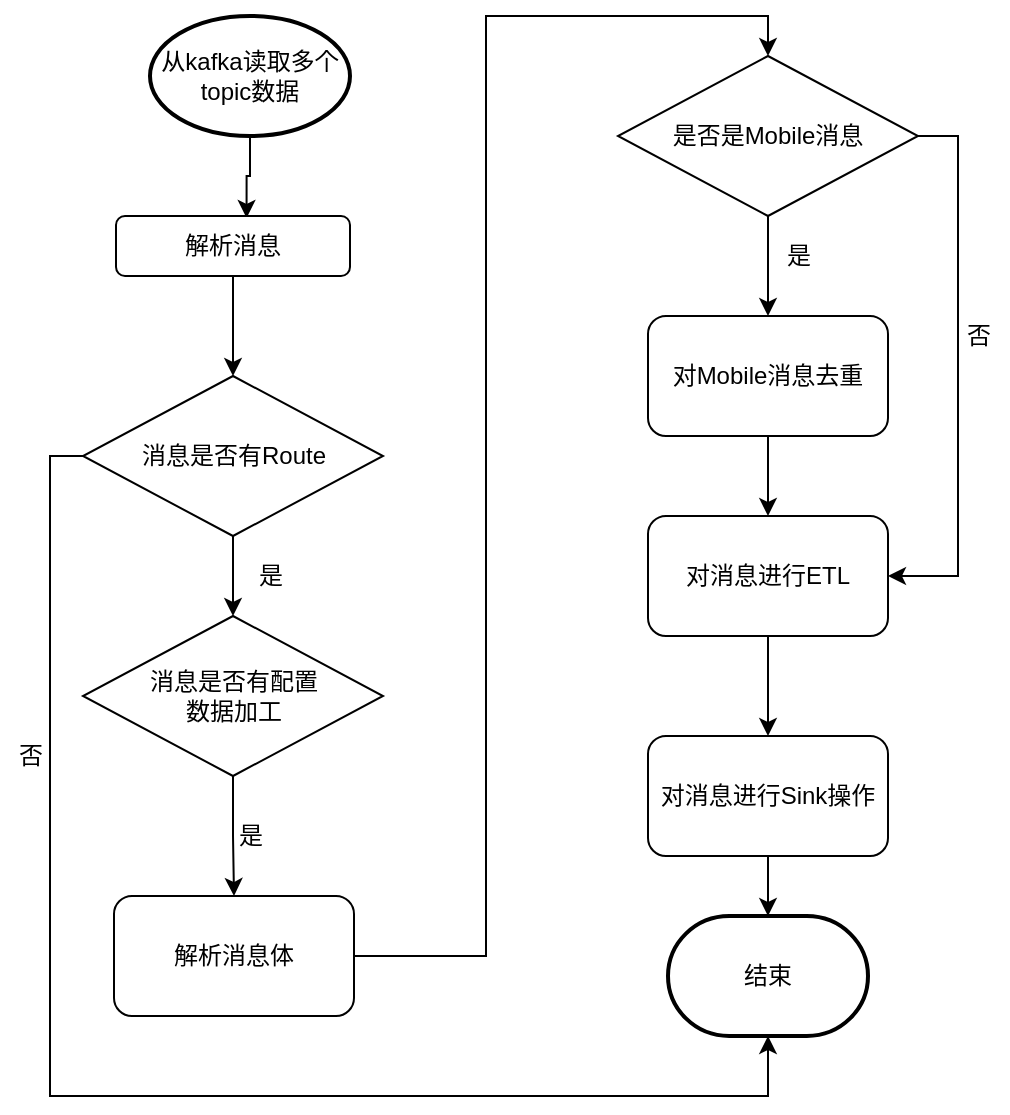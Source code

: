<mxfile version="14.2.4" type="github">
  <diagram id="C5RBs43oDa-KdzZeNtuy" name="Page-1">
    <mxGraphModel dx="1382" dy="1930" grid="1" gridSize="10" guides="1" tooltips="1" connect="1" arrows="1" fold="1" page="1" pageScale="1" pageWidth="827" pageHeight="1169" math="0" shadow="0">
      <root>
        <mxCell id="WIyWlLk6GJQsqaUBKTNV-0" />
        <mxCell id="WIyWlLk6GJQsqaUBKTNV-1" parent="WIyWlLk6GJQsqaUBKTNV-0" />
        <mxCell id="Qq_b6VsjAT3XlpnqzKfD-4" style="edgeStyle=orthogonalEdgeStyle;rounded=0;orthogonalLoop=1;jettySize=auto;html=1;entryX=0.558;entryY=0.033;entryDx=0;entryDy=0;entryPerimeter=0;" edge="1" parent="WIyWlLk6GJQsqaUBKTNV-1" source="Qq_b6VsjAT3XlpnqzKfD-0" target="Qq_b6VsjAT3XlpnqzKfD-1">
          <mxGeometry relative="1" as="geometry" />
        </mxCell>
        <mxCell id="Qq_b6VsjAT3XlpnqzKfD-0" value="从kafka读取多个topic数据" style="strokeWidth=2;html=1;shape=mxgraph.flowchart.start_1;whiteSpace=wrap;" vertex="1" parent="WIyWlLk6GJQsqaUBKTNV-1">
          <mxGeometry x="180" y="-70" width="100" height="60" as="geometry" />
        </mxCell>
        <mxCell id="Qq_b6VsjAT3XlpnqzKfD-10" style="edgeStyle=orthogonalEdgeStyle;rounded=0;orthogonalLoop=1;jettySize=auto;html=1;entryX=0.5;entryY=0;entryDx=0;entryDy=0;" edge="1" parent="WIyWlLk6GJQsqaUBKTNV-1" source="Qq_b6VsjAT3XlpnqzKfD-1" target="Qq_b6VsjAT3XlpnqzKfD-9">
          <mxGeometry relative="1" as="geometry" />
        </mxCell>
        <mxCell id="Qq_b6VsjAT3XlpnqzKfD-1" value="解析消息" style="rounded=1;whiteSpace=wrap;html=1;" vertex="1" parent="WIyWlLk6GJQsqaUBKTNV-1">
          <mxGeometry x="163" y="30" width="117" height="30" as="geometry" />
        </mxCell>
        <mxCell id="Qq_b6VsjAT3XlpnqzKfD-16" style="edgeStyle=orthogonalEdgeStyle;rounded=0;orthogonalLoop=1;jettySize=auto;html=1;entryX=0.5;entryY=0;entryDx=0;entryDy=0;" edge="1" parent="WIyWlLk6GJQsqaUBKTNV-1" source="Qq_b6VsjAT3XlpnqzKfD-9" target="Qq_b6VsjAT3XlpnqzKfD-15">
          <mxGeometry relative="1" as="geometry" />
        </mxCell>
        <mxCell id="Qq_b6VsjAT3XlpnqzKfD-35" style="edgeStyle=orthogonalEdgeStyle;rounded=0;orthogonalLoop=1;jettySize=auto;html=1;entryX=0.5;entryY=1;entryDx=0;entryDy=0;entryPerimeter=0;" edge="1" parent="WIyWlLk6GJQsqaUBKTNV-1" source="Qq_b6VsjAT3XlpnqzKfD-9" target="Qq_b6VsjAT3XlpnqzKfD-11">
          <mxGeometry relative="1" as="geometry">
            <Array as="points">
              <mxPoint x="130" y="150" />
              <mxPoint x="130" y="470" />
              <mxPoint x="489" y="470" />
            </Array>
          </mxGeometry>
        </mxCell>
        <mxCell id="Qq_b6VsjAT3XlpnqzKfD-9" value="消息是否有Route" style="rhombus;whiteSpace=wrap;html=1;" vertex="1" parent="WIyWlLk6GJQsqaUBKTNV-1">
          <mxGeometry x="146.5" y="110" width="150" height="80" as="geometry" />
        </mxCell>
        <mxCell id="Qq_b6VsjAT3XlpnqzKfD-11" value="结束" style="strokeWidth=2;html=1;shape=mxgraph.flowchart.terminator;whiteSpace=wrap;" vertex="1" parent="WIyWlLk6GJQsqaUBKTNV-1">
          <mxGeometry x="439" y="380" width="100" height="60" as="geometry" />
        </mxCell>
        <mxCell id="Qq_b6VsjAT3XlpnqzKfD-28" value="" style="edgeStyle=orthogonalEdgeStyle;rounded=0;orthogonalLoop=1;jettySize=auto;html=1;" edge="1" parent="WIyWlLk6GJQsqaUBKTNV-1" source="Qq_b6VsjAT3XlpnqzKfD-14" target="Qq_b6VsjAT3XlpnqzKfD-26">
          <mxGeometry relative="1" as="geometry" />
        </mxCell>
        <mxCell id="Qq_b6VsjAT3XlpnqzKfD-14" value="对Mobile消息去重" style="rounded=1;whiteSpace=wrap;html=1;" vertex="1" parent="WIyWlLk6GJQsqaUBKTNV-1">
          <mxGeometry x="429" y="80" width="120" height="60" as="geometry" />
        </mxCell>
        <mxCell id="Qq_b6VsjAT3XlpnqzKfD-20" style="edgeStyle=orthogonalEdgeStyle;rounded=0;orthogonalLoop=1;jettySize=auto;html=1;entryX=0.5;entryY=0;entryDx=0;entryDy=0;" edge="1" parent="WIyWlLk6GJQsqaUBKTNV-1" source="Qq_b6VsjAT3XlpnqzKfD-15" target="Qq_b6VsjAT3XlpnqzKfD-18">
          <mxGeometry relative="1" as="geometry" />
        </mxCell>
        <mxCell id="Qq_b6VsjAT3XlpnqzKfD-15" value="消息是否有配置&lt;br&gt;数据加工" style="rhombus;whiteSpace=wrap;html=1;" vertex="1" parent="WIyWlLk6GJQsqaUBKTNV-1">
          <mxGeometry x="146.5" y="230" width="150" height="80" as="geometry" />
        </mxCell>
        <mxCell id="Qq_b6VsjAT3XlpnqzKfD-17" value="是" style="text;html=1;align=center;verticalAlign=middle;resizable=0;points=[];autosize=1;" vertex="1" parent="WIyWlLk6GJQsqaUBKTNV-1">
          <mxGeometry x="225" y="200" width="30" height="20" as="geometry" />
        </mxCell>
        <mxCell id="Qq_b6VsjAT3XlpnqzKfD-33" style="edgeStyle=orthogonalEdgeStyle;rounded=0;orthogonalLoop=1;jettySize=auto;html=1;entryX=0.5;entryY=0;entryDx=0;entryDy=0;" edge="1" parent="WIyWlLk6GJQsqaUBKTNV-1" source="Qq_b6VsjAT3XlpnqzKfD-18" target="Qq_b6VsjAT3XlpnqzKfD-23">
          <mxGeometry relative="1" as="geometry" />
        </mxCell>
        <mxCell id="Qq_b6VsjAT3XlpnqzKfD-18" value="解析消息体" style="rounded=1;whiteSpace=wrap;html=1;" vertex="1" parent="WIyWlLk6GJQsqaUBKTNV-1">
          <mxGeometry x="162" y="370" width="120" height="60" as="geometry" />
        </mxCell>
        <mxCell id="Qq_b6VsjAT3XlpnqzKfD-21" value="是" style="text;html=1;align=center;verticalAlign=middle;resizable=0;points=[];autosize=1;" vertex="1" parent="WIyWlLk6GJQsqaUBKTNV-1">
          <mxGeometry x="215" y="330" width="30" height="20" as="geometry" />
        </mxCell>
        <mxCell id="Qq_b6VsjAT3XlpnqzKfD-25" style="edgeStyle=orthogonalEdgeStyle;rounded=0;orthogonalLoop=1;jettySize=auto;html=1;entryX=0.5;entryY=0;entryDx=0;entryDy=0;" edge="1" parent="WIyWlLk6GJQsqaUBKTNV-1" source="Qq_b6VsjAT3XlpnqzKfD-23" target="Qq_b6VsjAT3XlpnqzKfD-14">
          <mxGeometry relative="1" as="geometry" />
        </mxCell>
        <mxCell id="Qq_b6VsjAT3XlpnqzKfD-31" style="edgeStyle=orthogonalEdgeStyle;rounded=0;orthogonalLoop=1;jettySize=auto;html=1;entryX=1;entryY=0.5;entryDx=0;entryDy=0;" edge="1" parent="WIyWlLk6GJQsqaUBKTNV-1" source="Qq_b6VsjAT3XlpnqzKfD-23" target="Qq_b6VsjAT3XlpnqzKfD-26">
          <mxGeometry relative="1" as="geometry">
            <Array as="points">
              <mxPoint x="584" y="-10" />
              <mxPoint x="584" y="210" />
            </Array>
          </mxGeometry>
        </mxCell>
        <mxCell id="Qq_b6VsjAT3XlpnqzKfD-23" value="是否是Mobile消息" style="rhombus;whiteSpace=wrap;html=1;" vertex="1" parent="WIyWlLk6GJQsqaUBKTNV-1">
          <mxGeometry x="414" y="-50" width="150" height="80" as="geometry" />
        </mxCell>
        <mxCell id="Qq_b6VsjAT3XlpnqzKfD-29" style="edgeStyle=orthogonalEdgeStyle;rounded=0;orthogonalLoop=1;jettySize=auto;html=1;" edge="1" parent="WIyWlLk6GJQsqaUBKTNV-1" source="Qq_b6VsjAT3XlpnqzKfD-26" target="Qq_b6VsjAT3XlpnqzKfD-27">
          <mxGeometry relative="1" as="geometry" />
        </mxCell>
        <mxCell id="Qq_b6VsjAT3XlpnqzKfD-26" value="对消息进行ETL" style="rounded=1;whiteSpace=wrap;html=1;" vertex="1" parent="WIyWlLk6GJQsqaUBKTNV-1">
          <mxGeometry x="429" y="180" width="120" height="60" as="geometry" />
        </mxCell>
        <mxCell id="Qq_b6VsjAT3XlpnqzKfD-34" value="" style="edgeStyle=orthogonalEdgeStyle;rounded=0;orthogonalLoop=1;jettySize=auto;html=1;" edge="1" parent="WIyWlLk6GJQsqaUBKTNV-1" source="Qq_b6VsjAT3XlpnqzKfD-27" target="Qq_b6VsjAT3XlpnqzKfD-11">
          <mxGeometry relative="1" as="geometry" />
        </mxCell>
        <mxCell id="Qq_b6VsjAT3XlpnqzKfD-27" value="对消息进行Sink操作" style="rounded=1;whiteSpace=wrap;html=1;" vertex="1" parent="WIyWlLk6GJQsqaUBKTNV-1">
          <mxGeometry x="429" y="290" width="120" height="60" as="geometry" />
        </mxCell>
        <mxCell id="Qq_b6VsjAT3XlpnqzKfD-30" value="是" style="text;html=1;align=center;verticalAlign=middle;resizable=0;points=[];autosize=1;" vertex="1" parent="WIyWlLk6GJQsqaUBKTNV-1">
          <mxGeometry x="489" y="40" width="30" height="20" as="geometry" />
        </mxCell>
        <mxCell id="Qq_b6VsjAT3XlpnqzKfD-32" value="否" style="text;html=1;align=center;verticalAlign=middle;resizable=0;points=[];autosize=1;" vertex="1" parent="WIyWlLk6GJQsqaUBKTNV-1">
          <mxGeometry x="579" y="80" width="30" height="20" as="geometry" />
        </mxCell>
        <mxCell id="Qq_b6VsjAT3XlpnqzKfD-37" value="否" style="text;html=1;align=center;verticalAlign=middle;resizable=0;points=[];autosize=1;" vertex="1" parent="WIyWlLk6GJQsqaUBKTNV-1">
          <mxGeometry x="105" y="290" width="30" height="20" as="geometry" />
        </mxCell>
      </root>
    </mxGraphModel>
  </diagram>
</mxfile>
